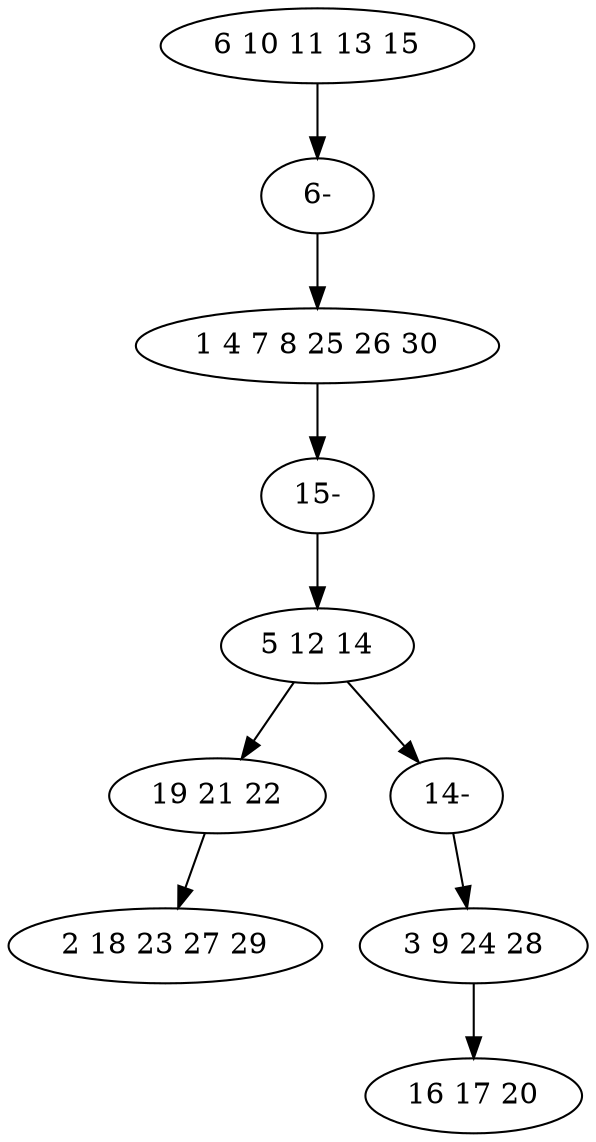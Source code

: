 digraph true_tree {
	"0" -> "7"
	"1" -> "9"
	"2" -> "3"
	"2" -> "8"
	"3" -> "5"
	"4" -> "6"
	"7" -> "1"
	"8" -> "4"
	"9" -> "2"
	"0" [label="6 10 11 13 15"];
	"1" [label="1 4 7 8 25 26 30"];
	"2" [label="5 12 14"];
	"3" [label="19 21 22"];
	"4" [label="3 9 24 28"];
	"5" [label="2 18 23 27 29"];
	"6" [label="16 17 20"];
	"7" [label="6-"];
	"8" [label="14-"];
	"9" [label="15-"];
}
